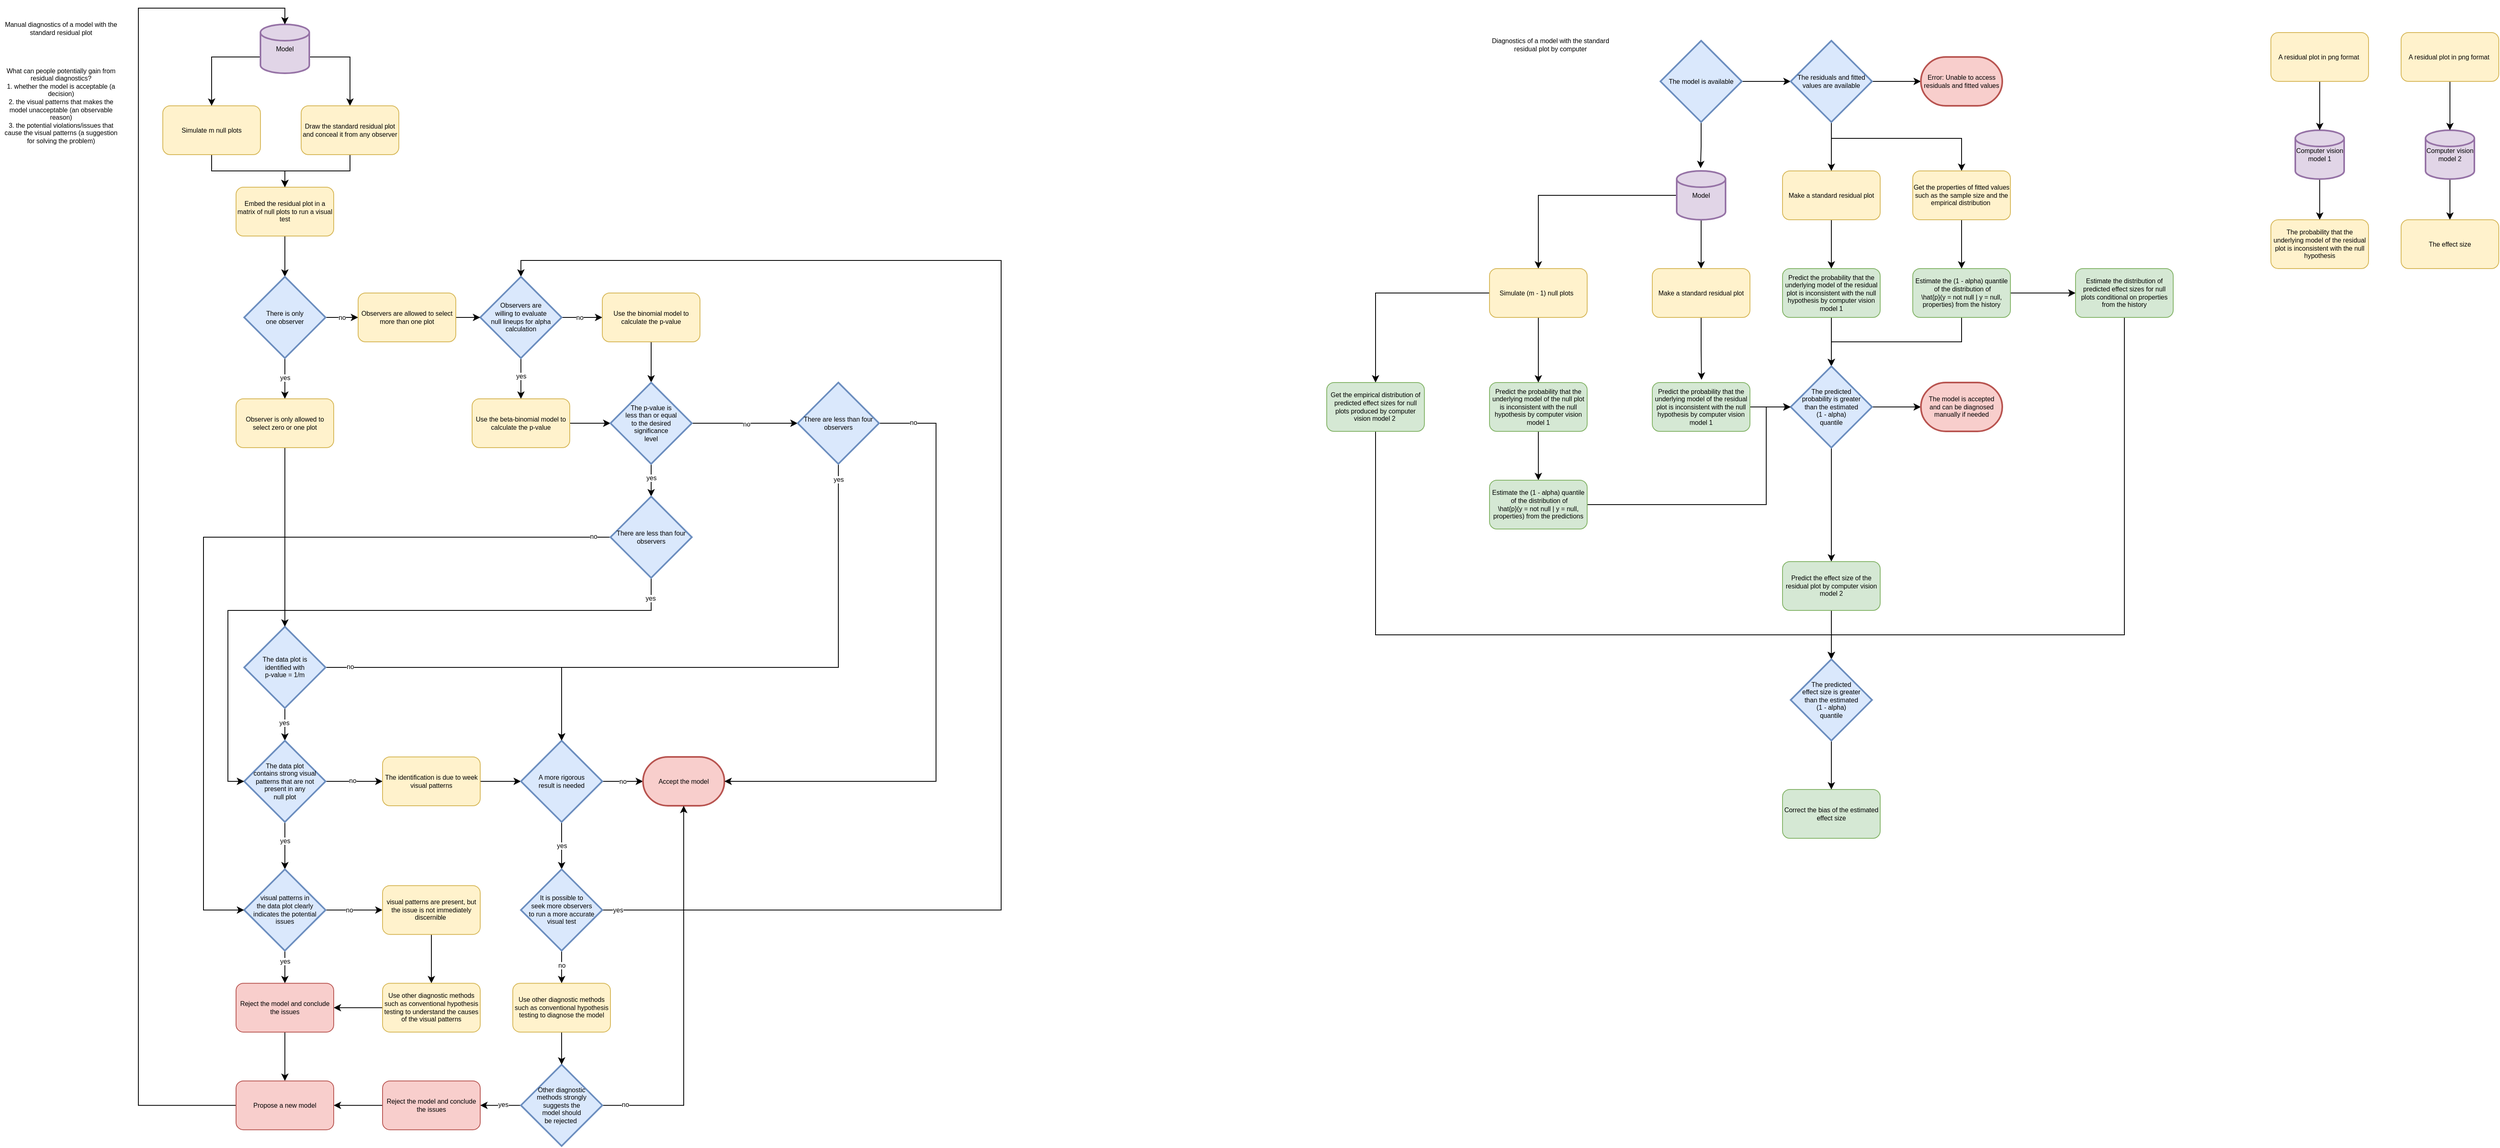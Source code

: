 <mxfile version="14.6.13" type="device"><diagram id="f1j0NjU9_1Xgz3LNYTUh" name="Page-1"><mxGraphModel dx="989" dy="688" grid="1" gridSize="10" guides="1" tooltips="1" connect="1" arrows="1" fold="1" page="1" pageScale="1" pageWidth="827" pageHeight="1169" math="0" shadow="0"><root><mxCell id="0"/><mxCell id="1" parent="0"/><mxCell id="gLdcLmc4GTWGYODIhUtG-17" style="edgeStyle=orthogonalEdgeStyle;rounded=0;orthogonalLoop=1;jettySize=auto;html=1;entryX=0.5;entryY=0;entryDx=0;entryDy=0;entryPerimeter=0;fontSize=8;" edge="1" parent="1" source="gLdcLmc4GTWGYODIhUtG-2" target="gLdcLmc4GTWGYODIhUtG-11"><mxGeometry relative="1" as="geometry"/></mxCell><mxCell id="gLdcLmc4GTWGYODIhUtG-2" value="Embed the residual plot in a matrix of null plots to run a visual test" style="rounded=1;whiteSpace=wrap;html=1;fontSize=8;fillColor=#fff2cc;strokeColor=#d6b656;" vertex="1" parent="1"><mxGeometry x="340" y="260" width="120" height="60" as="geometry"/></mxCell><mxCell id="gLdcLmc4GTWGYODIhUtG-3" value="Manual diagnostics of a model with the standard residual plot" style="text;html=1;strokeColor=none;fillColor=none;align=center;verticalAlign=middle;whiteSpace=wrap;rounded=0;fontSize=8;" vertex="1" parent="1"><mxGeometry x="50" y="30" width="150" height="70" as="geometry"/></mxCell><mxCell id="gLdcLmc4GTWGYODIhUtG-10" style="edgeStyle=orthogonalEdgeStyle;rounded=0;orthogonalLoop=1;jettySize=auto;html=1;fontSize=8;" edge="1" parent="1" source="gLdcLmc4GTWGYODIhUtG-4"><mxGeometry relative="1" as="geometry"><mxPoint x="400" y="260" as="targetPoint"/><Array as="points"><mxPoint x="310" y="240"/><mxPoint x="400" y="240"/></Array></mxGeometry></mxCell><mxCell id="gLdcLmc4GTWGYODIhUtG-4" value="Simulate m null plots" style="rounded=1;whiteSpace=wrap;html=1;fontSize=8;fillColor=#fff2cc;strokeColor=#d6b656;" vertex="1" parent="1"><mxGeometry x="250" y="160" width="120" height="60" as="geometry"/></mxCell><mxCell id="gLdcLmc4GTWGYODIhUtG-7" style="edgeStyle=orthogonalEdgeStyle;rounded=0;orthogonalLoop=1;jettySize=auto;html=1;entryX=0.5;entryY=0;entryDx=0;entryDy=0;fontSize=8;" edge="1" parent="1" source="gLdcLmc4GTWGYODIhUtG-5" target="gLdcLmc4GTWGYODIhUtG-6"><mxGeometry relative="1" as="geometry"><Array as="points"><mxPoint x="480" y="100"/></Array></mxGeometry></mxCell><mxCell id="gLdcLmc4GTWGYODIhUtG-8" style="edgeStyle=orthogonalEdgeStyle;rounded=0;orthogonalLoop=1;jettySize=auto;html=1;entryX=0.5;entryY=0;entryDx=0;entryDy=0;fontSize=8;" edge="1" parent="1" source="gLdcLmc4GTWGYODIhUtG-5" target="gLdcLmc4GTWGYODIhUtG-4"><mxGeometry relative="1" as="geometry"><Array as="points"><mxPoint x="310" y="100"/></Array></mxGeometry></mxCell><mxCell id="gLdcLmc4GTWGYODIhUtG-5" value="Model" style="strokeWidth=2;html=1;shape=mxgraph.flowchart.database;whiteSpace=wrap;fontSize=8;fillColor=#e1d5e7;strokeColor=#9673a6;" vertex="1" parent="1"><mxGeometry x="370" y="60" width="60" height="60" as="geometry"/></mxCell><mxCell id="gLdcLmc4GTWGYODIhUtG-9" style="edgeStyle=orthogonalEdgeStyle;rounded=0;orthogonalLoop=1;jettySize=auto;html=1;entryX=0.5;entryY=0;entryDx=0;entryDy=0;fontSize=8;" edge="1" parent="1" source="gLdcLmc4GTWGYODIhUtG-6" target="gLdcLmc4GTWGYODIhUtG-2"><mxGeometry relative="1" as="geometry"/></mxCell><mxCell id="gLdcLmc4GTWGYODIhUtG-6" value="Draw the standard residual plot and conceal it from any observer" style="rounded=1;whiteSpace=wrap;html=1;fontSize=8;fillColor=#fff2cc;strokeColor=#d6b656;" vertex="1" parent="1"><mxGeometry x="420" y="160" width="120" height="60" as="geometry"/></mxCell><mxCell id="gLdcLmc4GTWGYODIhUtG-16" style="edgeStyle=orthogonalEdgeStyle;rounded=0;orthogonalLoop=1;jettySize=auto;html=1;entryX=0.5;entryY=0;entryDx=0;entryDy=0;fontSize=8;" edge="1" parent="1" source="gLdcLmc4GTWGYODIhUtG-11" target="gLdcLmc4GTWGYODIhUtG-104"><mxGeometry relative="1" as="geometry"/></mxCell><mxCell id="gLdcLmc4GTWGYODIhUtG-30" value="yes" style="edgeLabel;html=1;align=center;verticalAlign=middle;resizable=0;points=[];fontSize=8;" vertex="1" connectable="0" parent="gLdcLmc4GTWGYODIhUtG-16"><mxGeometry x="-0.065" relative="1" as="geometry"><mxPoint as="offset"/></mxGeometry></mxCell><mxCell id="gLdcLmc4GTWGYODIhUtG-70" value="no" style="edgeStyle=orthogonalEdgeStyle;rounded=0;orthogonalLoop=1;jettySize=auto;html=1;entryX=0;entryY=0.5;entryDx=0;entryDy=0;fontSize=8;" edge="1" parent="1" source="gLdcLmc4GTWGYODIhUtG-11" target="gLdcLmc4GTWGYODIhUtG-106"><mxGeometry relative="1" as="geometry"><mxPoint x="520.0" y="420" as="targetPoint"/></mxGeometry></mxCell><mxCell id="gLdcLmc4GTWGYODIhUtG-11" value="There is only &lt;br&gt;one observer" style="strokeWidth=2;html=1;shape=mxgraph.flowchart.decision;whiteSpace=wrap;fontSize=8;fillColor=#dae8fc;strokeColor=#6c8ebf;" vertex="1" parent="1"><mxGeometry x="350" y="370" width="100" height="100" as="geometry"/></mxCell><mxCell id="gLdcLmc4GTWGYODIhUtG-19" style="edgeStyle=orthogonalEdgeStyle;rounded=0;orthogonalLoop=1;jettySize=auto;html=1;entryX=0.5;entryY=0;entryDx=0;entryDy=0;entryPerimeter=0;fontSize=8;" edge="1" parent="1" source="gLdcLmc4GTWGYODIhUtG-15" target="gLdcLmc4GTWGYODIhUtG-18"><mxGeometry relative="1" as="geometry"/></mxCell><mxCell id="gLdcLmc4GTWGYODIhUtG-29" value="yes" style="edgeLabel;html=1;align=center;verticalAlign=middle;resizable=0;points=[];fontSize=8;" vertex="1" connectable="0" parent="gLdcLmc4GTWGYODIhUtG-19"><mxGeometry x="-0.124" y="-1" relative="1" as="geometry"><mxPoint as="offset"/></mxGeometry></mxCell><mxCell id="gLdcLmc4GTWGYODIhUtG-66" style="edgeStyle=orthogonalEdgeStyle;rounded=0;orthogonalLoop=1;jettySize=auto;html=1;entryX=0.5;entryY=0;entryDx=0;entryDy=0;entryPerimeter=0;fontSize=8;" edge="1" parent="1" source="gLdcLmc4GTWGYODIhUtG-15" target="gLdcLmc4GTWGYODIhUtG-59"><mxGeometry relative="1" as="geometry"/></mxCell><mxCell id="gLdcLmc4GTWGYODIhUtG-67" value="no" style="edgeLabel;html=1;align=center;verticalAlign=middle;resizable=0;points=[];fontSize=8;" vertex="1" connectable="0" parent="gLdcLmc4GTWGYODIhUtG-66"><mxGeometry x="-0.842" y="1" relative="1" as="geometry"><mxPoint as="offset"/></mxGeometry></mxCell><mxCell id="gLdcLmc4GTWGYODIhUtG-15" value="The data plot is &lt;br&gt;identified with &lt;br&gt;p-value = 1/m" style="strokeWidth=2;html=1;shape=mxgraph.flowchart.decision;whiteSpace=wrap;fontSize=8;fillColor=#dae8fc;strokeColor=#6c8ebf;" vertex="1" parent="1"><mxGeometry x="350" y="800.0" width="100" height="100" as="geometry"/></mxCell><mxCell id="gLdcLmc4GTWGYODIhUtG-21" style="edgeStyle=orthogonalEdgeStyle;rounded=0;orthogonalLoop=1;jettySize=auto;html=1;entryX=0.5;entryY=0;entryDx=0;entryDy=0;entryPerimeter=0;fontSize=8;" edge="1" parent="1" source="gLdcLmc4GTWGYODIhUtG-18" target="gLdcLmc4GTWGYODIhUtG-20"><mxGeometry relative="1" as="geometry"/></mxCell><mxCell id="gLdcLmc4GTWGYODIhUtG-28" value="yes" style="edgeLabel;html=1;align=center;verticalAlign=middle;resizable=0;points=[];fontSize=8;" vertex="1" connectable="0" parent="gLdcLmc4GTWGYODIhUtG-21"><mxGeometry x="-0.228" relative="1" as="geometry"><mxPoint as="offset"/></mxGeometry></mxCell><mxCell id="gLdcLmc4GTWGYODIhUtG-53" style="edgeStyle=orthogonalEdgeStyle;rounded=0;orthogonalLoop=1;jettySize=auto;html=1;entryX=0;entryY=0.5;entryDx=0;entryDy=0;fontSize=8;" edge="1" parent="1" source="gLdcLmc4GTWGYODIhUtG-18" target="gLdcLmc4GTWGYODIhUtG-52"><mxGeometry relative="1" as="geometry"/></mxCell><mxCell id="gLdcLmc4GTWGYODIhUtG-54" value="no" style="edgeLabel;html=1;align=center;verticalAlign=middle;resizable=0;points=[];fontSize=8;" vertex="1" connectable="0" parent="gLdcLmc4GTWGYODIhUtG-53"><mxGeometry x="-0.077" y="1" relative="1" as="geometry"><mxPoint as="offset"/></mxGeometry></mxCell><mxCell id="gLdcLmc4GTWGYODIhUtG-18" value="The data plot &lt;br&gt;contains strong visual patterns that are not present in any &lt;br&gt;null plot" style="strokeWidth=2;html=1;shape=mxgraph.flowchart.decision;whiteSpace=wrap;fontSize=8;fillColor=#dae8fc;strokeColor=#6c8ebf;" vertex="1" parent="1"><mxGeometry x="350" y="940.0" width="100" height="100" as="geometry"/></mxCell><mxCell id="gLdcLmc4GTWGYODIhUtG-33" style="edgeStyle=orthogonalEdgeStyle;rounded=0;orthogonalLoop=1;jettySize=auto;html=1;fontSize=8;" edge="1" parent="1" source="gLdcLmc4GTWGYODIhUtG-20" target="gLdcLmc4GTWGYODIhUtG-32"><mxGeometry relative="1" as="geometry"/></mxCell><mxCell id="gLdcLmc4GTWGYODIhUtG-38" value="yes" style="edgeLabel;html=1;align=center;verticalAlign=middle;resizable=0;points=[];fontSize=8;" vertex="1" connectable="0" parent="gLdcLmc4GTWGYODIhUtG-33"><mxGeometry x="-0.365" relative="1" as="geometry"><mxPoint as="offset"/></mxGeometry></mxCell><mxCell id="gLdcLmc4GTWGYODIhUtG-43" style="edgeStyle=orthogonalEdgeStyle;rounded=0;orthogonalLoop=1;jettySize=auto;html=1;fontSize=8;" edge="1" parent="1" source="gLdcLmc4GTWGYODIhUtG-20" target="gLdcLmc4GTWGYODIhUtG-40"><mxGeometry relative="1" as="geometry"/></mxCell><mxCell id="gLdcLmc4GTWGYODIhUtG-44" value="no" style="edgeLabel;html=1;align=center;verticalAlign=middle;resizable=0;points=[];fontSize=8;" vertex="1" connectable="0" parent="gLdcLmc4GTWGYODIhUtG-43"><mxGeometry x="-0.169" relative="1" as="geometry"><mxPoint as="offset"/></mxGeometry></mxCell><mxCell id="gLdcLmc4GTWGYODIhUtG-20" value="visual patterns in&lt;br&gt;the data plot clearly indicates the potential issues" style="strokeWidth=2;html=1;shape=mxgraph.flowchart.decision;whiteSpace=wrap;fontSize=8;fillColor=#dae8fc;strokeColor=#6c8ebf;" vertex="1" parent="1"><mxGeometry x="350" y="1098.07" width="100" height="100" as="geometry"/></mxCell><mxCell id="gLdcLmc4GTWGYODIhUtG-23" value="Diagnostics of a model with the standard residual plot by computer" style="text;html=1;strokeColor=none;fillColor=none;align=center;verticalAlign=middle;whiteSpace=wrap;rounded=0;fontSize=8;" vertex="1" parent="1"><mxGeometry x="1880" y="50" width="150" height="70" as="geometry"/></mxCell><mxCell id="gLdcLmc4GTWGYODIhUtG-25" value="What can people potentially gain from residual diagnostics?&lt;br&gt;1. whether the model is acceptable (a decision)&lt;br&gt;2. the visual patterns that makes the model unacceptable (an observable reason)&lt;br&gt;3. the potential violations/issues that cause the visual patterns (a suggestion for solving the problem)" style="text;html=1;strokeColor=none;fillColor=none;align=center;verticalAlign=middle;whiteSpace=wrap;rounded=0;fontSize=8;" vertex="1" parent="1"><mxGeometry x="50" y="110" width="150" height="100" as="geometry"/></mxCell><mxCell id="gLdcLmc4GTWGYODIhUtG-35" style="edgeStyle=orthogonalEdgeStyle;rounded=0;orthogonalLoop=1;jettySize=auto;html=1;entryX=0.5;entryY=0;entryDx=0;entryDy=0;fontSize=8;" edge="1" parent="1" source="gLdcLmc4GTWGYODIhUtG-32" target="gLdcLmc4GTWGYODIhUtG-34"><mxGeometry relative="1" as="geometry"/></mxCell><mxCell id="gLdcLmc4GTWGYODIhUtG-32" value="Reject the model and conclude the issues" style="rounded=1;whiteSpace=wrap;html=1;fontSize=8;fillColor=#f8cecc;strokeColor=#b85450;" vertex="1" parent="1"><mxGeometry x="340" y="1238.07" width="120" height="60" as="geometry"/></mxCell><mxCell id="gLdcLmc4GTWGYODIhUtG-36" style="edgeStyle=orthogonalEdgeStyle;rounded=0;orthogonalLoop=1;jettySize=auto;html=1;entryX=0.5;entryY=0;entryDx=0;entryDy=0;entryPerimeter=0;fontSize=8;exitX=0;exitY=0.5;exitDx=0;exitDy=0;" edge="1" parent="1" source="gLdcLmc4GTWGYODIhUtG-34" target="gLdcLmc4GTWGYODIhUtG-5"><mxGeometry relative="1" as="geometry"><Array as="points"><mxPoint x="220" y="1388"/><mxPoint x="220" y="40"/><mxPoint x="400" y="40"/></Array></mxGeometry></mxCell><mxCell id="gLdcLmc4GTWGYODIhUtG-34" value="Propose a new model" style="rounded=1;whiteSpace=wrap;html=1;fontSize=8;fillColor=#f8cecc;strokeColor=#b85450;" vertex="1" parent="1"><mxGeometry x="340" y="1358.07" width="120" height="60" as="geometry"/></mxCell><mxCell id="gLdcLmc4GTWGYODIhUtG-46" style="edgeStyle=orthogonalEdgeStyle;rounded=0;orthogonalLoop=1;jettySize=auto;html=1;fontSize=8;" edge="1" parent="1" source="gLdcLmc4GTWGYODIhUtG-40" target="gLdcLmc4GTWGYODIhUtG-45"><mxGeometry relative="1" as="geometry"/></mxCell><mxCell id="gLdcLmc4GTWGYODIhUtG-40" value="visual patterns are present, but the issue is not immediately discernible&amp;nbsp;" style="rounded=1;whiteSpace=wrap;html=1;fontSize=8;fillColor=#fff2cc;strokeColor=#d6b656;" vertex="1" parent="1"><mxGeometry x="520" y="1118.07" width="120" height="60" as="geometry"/></mxCell><mxCell id="gLdcLmc4GTWGYODIhUtG-111" style="edgeStyle=orthogonalEdgeStyle;rounded=0;orthogonalLoop=1;jettySize=auto;html=1;entryX=1;entryY=0.5;entryDx=0;entryDy=0;fontSize=8;" edge="1" parent="1" source="gLdcLmc4GTWGYODIhUtG-45" target="gLdcLmc4GTWGYODIhUtG-32"><mxGeometry relative="1" as="geometry"/></mxCell><mxCell id="gLdcLmc4GTWGYODIhUtG-45" value="Use other diagnostic methods such as conventional hypothesis testing to understand the causes of the visual patterns" style="rounded=1;whiteSpace=wrap;html=1;fontSize=8;fillColor=#fff2cc;strokeColor=#d6b656;" vertex="1" parent="1"><mxGeometry x="520" y="1238.07" width="120" height="60" as="geometry"/></mxCell><mxCell id="gLdcLmc4GTWGYODIhUtG-56" style="edgeStyle=orthogonalEdgeStyle;rounded=0;orthogonalLoop=1;jettySize=auto;html=1;entryX=0;entryY=0.5;entryDx=0;entryDy=0;entryPerimeter=0;fontSize=8;" edge="1" parent="1" source="gLdcLmc4GTWGYODIhUtG-52"><mxGeometry relative="1" as="geometry"><mxPoint x="690.0" y="990.0" as="targetPoint"/></mxGeometry></mxCell><mxCell id="gLdcLmc4GTWGYODIhUtG-52" value="The identification is due to week visual patterns" style="rounded=1;whiteSpace=wrap;html=1;fontSize=8;fillColor=#fff2cc;strokeColor=#d6b656;" vertex="1" parent="1"><mxGeometry x="520" y="960.0" width="120" height="60" as="geometry"/></mxCell><mxCell id="gLdcLmc4GTWGYODIhUtG-61" value="yes" style="edgeStyle=orthogonalEdgeStyle;rounded=0;orthogonalLoop=1;jettySize=auto;html=1;entryX=0.5;entryY=0;entryDx=0;entryDy=0;fontSize=8;entryPerimeter=0;" edge="1" parent="1" source="gLdcLmc4GTWGYODIhUtG-59" target="gLdcLmc4GTWGYODIhUtG-99"><mxGeometry relative="1" as="geometry"><mxPoint x="740.0" y="1118.07" as="targetPoint"/></mxGeometry></mxCell><mxCell id="gLdcLmc4GTWGYODIhUtG-63" value="no" style="edgeStyle=orthogonalEdgeStyle;rounded=0;orthogonalLoop=1;jettySize=auto;html=1;fontSize=8;" edge="1" parent="1" source="gLdcLmc4GTWGYODIhUtG-59" target="gLdcLmc4GTWGYODIhUtG-62"><mxGeometry relative="1" as="geometry"/></mxCell><mxCell id="gLdcLmc4GTWGYODIhUtG-59" value="A more rigorous&lt;br&gt;result is needed" style="strokeWidth=2;html=1;shape=mxgraph.flowchart.decision;whiteSpace=wrap;fontSize=8;fillColor=#dae8fc;strokeColor=#6c8ebf;" vertex="1" parent="1"><mxGeometry x="690" y="940.0" width="100" height="100" as="geometry"/></mxCell><mxCell id="gLdcLmc4GTWGYODIhUtG-97" style="edgeStyle=orthogonalEdgeStyle;rounded=0;orthogonalLoop=1;jettySize=auto;html=1;entryX=0.5;entryY=0;entryDx=0;entryDy=0;entryPerimeter=0;fontSize=8;exitX=1;exitY=0.5;exitDx=0;exitDy=0;exitPerimeter=0;" edge="1" parent="1" source="gLdcLmc4GTWGYODIhUtG-99" target="gLdcLmc4GTWGYODIhUtG-71"><mxGeometry relative="1" as="geometry"><mxPoint x="740" y="1200" as="sourcePoint"/><Array as="points"><mxPoint x="1280" y="1148"/><mxPoint x="1280" y="350"/><mxPoint x="690" y="350"/></Array></mxGeometry></mxCell><mxCell id="gLdcLmc4GTWGYODIhUtG-100" value="yes" style="edgeLabel;html=1;align=center;verticalAlign=middle;resizable=0;points=[];fontSize=8;" vertex="1" connectable="0" parent="gLdcLmc4GTWGYODIhUtG-97"><mxGeometry x="-0.98" relative="1" as="geometry"><mxPoint as="offset"/></mxGeometry></mxCell><mxCell id="gLdcLmc4GTWGYODIhUtG-62" value="Accept the model" style="strokeWidth=2;html=1;shape=mxgraph.flowchart.terminator;whiteSpace=wrap;fontSize=8;fillColor=#f8cecc;strokeColor=#b85450;" vertex="1" parent="1"><mxGeometry x="840" y="960.0" width="100" height="60" as="geometry"/></mxCell><mxCell id="gLdcLmc4GTWGYODIhUtG-74" style="edgeStyle=orthogonalEdgeStyle;rounded=0;orthogonalLoop=1;jettySize=auto;html=1;entryX=0;entryY=0.5;entryDx=0;entryDy=0;fontSize=8;" edge="1" parent="1" source="gLdcLmc4GTWGYODIhUtG-71" target="gLdcLmc4GTWGYODIhUtG-73"><mxGeometry relative="1" as="geometry"/></mxCell><mxCell id="gLdcLmc4GTWGYODIhUtG-77" value="no" style="edgeLabel;html=1;align=center;verticalAlign=middle;resizable=0;points=[];fontSize=8;" vertex="1" connectable="0" parent="gLdcLmc4GTWGYODIhUtG-74"><mxGeometry x="-0.132" relative="1" as="geometry"><mxPoint as="offset"/></mxGeometry></mxCell><mxCell id="gLdcLmc4GTWGYODIhUtG-75" style="edgeStyle=orthogonalEdgeStyle;rounded=0;orthogonalLoop=1;jettySize=auto;html=1;entryX=0.5;entryY=0;entryDx=0;entryDy=0;fontSize=8;" edge="1" parent="1" source="gLdcLmc4GTWGYODIhUtG-71" target="gLdcLmc4GTWGYODIhUtG-72"><mxGeometry relative="1" as="geometry"/></mxCell><mxCell id="gLdcLmc4GTWGYODIhUtG-76" value="yes" style="edgeLabel;html=1;align=center;verticalAlign=middle;resizable=0;points=[];fontSize=8;" vertex="1" connectable="0" parent="gLdcLmc4GTWGYODIhUtG-75"><mxGeometry x="-0.148" relative="1" as="geometry"><mxPoint as="offset"/></mxGeometry></mxCell><mxCell id="gLdcLmc4GTWGYODIhUtG-71" value="Observers are &lt;br&gt;willing to evaluate &lt;br&gt;null lineups for alpha calculation" style="strokeWidth=2;html=1;shape=mxgraph.flowchart.decision;whiteSpace=wrap;fontSize=8;fillColor=#dae8fc;strokeColor=#6c8ebf;" vertex="1" parent="1"><mxGeometry x="640" y="370" width="100" height="100" as="geometry"/></mxCell><mxCell id="gLdcLmc4GTWGYODIhUtG-80" style="edgeStyle=orthogonalEdgeStyle;rounded=0;orthogonalLoop=1;jettySize=auto;html=1;entryX=0;entryY=0.5;entryDx=0;entryDy=0;entryPerimeter=0;fontSize=8;" edge="1" parent="1" source="gLdcLmc4GTWGYODIhUtG-72" target="gLdcLmc4GTWGYODIhUtG-78"><mxGeometry relative="1" as="geometry"/></mxCell><mxCell id="gLdcLmc4GTWGYODIhUtG-72" value="Use the beta-binomial model to calculate the p-value" style="rounded=1;whiteSpace=wrap;html=1;fontSize=8;fillColor=#fff2cc;strokeColor=#d6b656;" vertex="1" parent="1"><mxGeometry x="630" y="520" width="120" height="60" as="geometry"/></mxCell><mxCell id="gLdcLmc4GTWGYODIhUtG-79" style="edgeStyle=orthogonalEdgeStyle;rounded=0;orthogonalLoop=1;jettySize=auto;html=1;entryX=0.5;entryY=0;entryDx=0;entryDy=0;entryPerimeter=0;fontSize=8;" edge="1" parent="1" source="gLdcLmc4GTWGYODIhUtG-73" target="gLdcLmc4GTWGYODIhUtG-78"><mxGeometry relative="1" as="geometry"/></mxCell><mxCell id="gLdcLmc4GTWGYODIhUtG-73" value="Use the binomial model to calculate the p-value" style="rounded=1;whiteSpace=wrap;html=1;fontSize=8;fillColor=#fff2cc;strokeColor=#d6b656;" vertex="1" parent="1"><mxGeometry x="790" y="390" width="120" height="60" as="geometry"/></mxCell><mxCell id="gLdcLmc4GTWGYODIhUtG-83" value="" style="edgeStyle=orthogonalEdgeStyle;rounded=0;orthogonalLoop=1;jettySize=auto;html=1;fontSize=8;" edge="1" parent="1" source="gLdcLmc4GTWGYODIhUtG-78" target="gLdcLmc4GTWGYODIhUtG-82"><mxGeometry relative="1" as="geometry"><Array as="points"><mxPoint x="850" y="630"/><mxPoint x="850" y="630"/></Array></mxGeometry></mxCell><mxCell id="gLdcLmc4GTWGYODIhUtG-84" value="yes" style="edgeLabel;html=1;align=center;verticalAlign=middle;resizable=0;points=[];fontSize=8;" vertex="1" connectable="0" parent="gLdcLmc4GTWGYODIhUtG-83"><mxGeometry x="-0.159" relative="1" as="geometry"><mxPoint as="offset"/></mxGeometry></mxCell><mxCell id="gLdcLmc4GTWGYODIhUtG-90" style="edgeStyle=orthogonalEdgeStyle;rounded=0;orthogonalLoop=1;jettySize=auto;html=1;entryX=0;entryY=0.5;entryDx=0;entryDy=0;entryPerimeter=0;fontSize=8;" edge="1" parent="1" source="gLdcLmc4GTWGYODIhUtG-78" target="gLdcLmc4GTWGYODIhUtG-89"><mxGeometry relative="1" as="geometry"/></mxCell><mxCell id="gLdcLmc4GTWGYODIhUtG-91" value="no" style="edgeLabel;html=1;align=center;verticalAlign=middle;resizable=0;points=[];fontSize=8;" vertex="1" connectable="0" parent="gLdcLmc4GTWGYODIhUtG-90"><mxGeometry x="0.033" y="-1" relative="1" as="geometry"><mxPoint as="offset"/></mxGeometry></mxCell><mxCell id="gLdcLmc4GTWGYODIhUtG-78" value="The p-value is &lt;br&gt;less than or equal &lt;br&gt;to the desired &lt;br&gt;significance &lt;br&gt;level" style="strokeWidth=2;html=1;shape=mxgraph.flowchart.decision;whiteSpace=wrap;fontSize=8;fillColor=#dae8fc;strokeColor=#6c8ebf;" vertex="1" parent="1"><mxGeometry x="800" y="500" width="100" height="100" as="geometry"/></mxCell><mxCell id="gLdcLmc4GTWGYODIhUtG-86" style="edgeStyle=orthogonalEdgeStyle;rounded=0;orthogonalLoop=1;jettySize=auto;html=1;entryX=0;entryY=0.5;entryDx=0;entryDy=0;entryPerimeter=0;fontSize=8;exitX=0.5;exitY=1;exitDx=0;exitDy=0;exitPerimeter=0;" edge="1" parent="1" source="gLdcLmc4GTWGYODIhUtG-82" target="gLdcLmc4GTWGYODIhUtG-18"><mxGeometry relative="1" as="geometry"><Array as="points"><mxPoint x="850" y="780"/><mxPoint x="330" y="780"/><mxPoint x="330" y="990"/></Array></mxGeometry></mxCell><mxCell id="gLdcLmc4GTWGYODIhUtG-87" value="yes" style="edgeLabel;html=1;align=center;verticalAlign=middle;resizable=0;points=[];fontSize=8;" vertex="1" connectable="0" parent="gLdcLmc4GTWGYODIhUtG-86"><mxGeometry x="-0.938" y="-1" relative="1" as="geometry"><mxPoint as="offset"/></mxGeometry></mxCell><mxCell id="gLdcLmc4GTWGYODIhUtG-88" style="edgeStyle=orthogonalEdgeStyle;rounded=0;orthogonalLoop=1;jettySize=auto;html=1;entryX=0;entryY=0.5;entryDx=0;entryDy=0;entryPerimeter=0;fontSize=8;exitX=0;exitY=0.5;exitDx=0;exitDy=0;exitPerimeter=0;" edge="1" parent="1" source="gLdcLmc4GTWGYODIhUtG-82" target="gLdcLmc4GTWGYODIhUtG-20"><mxGeometry relative="1" as="geometry"><Array as="points"><mxPoint x="300" y="690"/><mxPoint x="300" y="1148"/></Array></mxGeometry></mxCell><mxCell id="gLdcLmc4GTWGYODIhUtG-94" value="no" style="edgeLabel;html=1;align=center;verticalAlign=middle;resizable=0;points=[];fontSize=8;" vertex="1" connectable="0" parent="gLdcLmc4GTWGYODIhUtG-88"><mxGeometry x="-0.958" y="-1" relative="1" as="geometry"><mxPoint as="offset"/></mxGeometry></mxCell><mxCell id="gLdcLmc4GTWGYODIhUtG-82" value="There are less than four observers" style="strokeWidth=2;html=1;shape=mxgraph.flowchart.decision;whiteSpace=wrap;fontSize=8;fillColor=#dae8fc;strokeColor=#6c8ebf;" vertex="1" parent="1"><mxGeometry x="800" y="640" width="100" height="100" as="geometry"/></mxCell><mxCell id="gLdcLmc4GTWGYODIhUtG-92" style="edgeStyle=orthogonalEdgeStyle;rounded=0;orthogonalLoop=1;jettySize=auto;html=1;entryX=0.5;entryY=0;entryDx=0;entryDy=0;entryPerimeter=0;fontSize=8;" edge="1" parent="1" source="gLdcLmc4GTWGYODIhUtG-89" target="gLdcLmc4GTWGYODIhUtG-59"><mxGeometry relative="1" as="geometry"><Array as="points"><mxPoint x="1080" y="850"/><mxPoint x="740" y="850"/></Array></mxGeometry></mxCell><mxCell id="gLdcLmc4GTWGYODIhUtG-93" value="yes" style="edgeLabel;html=1;align=center;verticalAlign=middle;resizable=0;points=[];fontSize=8;" vertex="1" connectable="0" parent="gLdcLmc4GTWGYODIhUtG-92"><mxGeometry x="-0.945" relative="1" as="geometry"><mxPoint as="offset"/></mxGeometry></mxCell><mxCell id="gLdcLmc4GTWGYODIhUtG-95" style="edgeStyle=orthogonalEdgeStyle;rounded=0;orthogonalLoop=1;jettySize=auto;html=1;entryX=1;entryY=0.5;entryDx=0;entryDy=0;entryPerimeter=0;fontSize=8;" edge="1" parent="1" source="gLdcLmc4GTWGYODIhUtG-89" target="gLdcLmc4GTWGYODIhUtG-62"><mxGeometry relative="1" as="geometry"><Array as="points"><mxPoint x="1200" y="550"/><mxPoint x="1200" y="990"/></Array></mxGeometry></mxCell><mxCell id="gLdcLmc4GTWGYODIhUtG-96" value="no" style="edgeLabel;html=1;align=center;verticalAlign=middle;resizable=0;points=[];fontSize=8;" vertex="1" connectable="0" parent="gLdcLmc4GTWGYODIhUtG-95"><mxGeometry x="-0.892" y="1" relative="1" as="geometry"><mxPoint as="offset"/></mxGeometry></mxCell><mxCell id="gLdcLmc4GTWGYODIhUtG-89" value="There are less than four observers" style="strokeWidth=2;html=1;shape=mxgraph.flowchart.decision;whiteSpace=wrap;fontSize=8;fillColor=#dae8fc;strokeColor=#6c8ebf;" vertex="1" parent="1"><mxGeometry x="1030" y="500" width="100" height="100" as="geometry"/></mxCell><mxCell id="gLdcLmc4GTWGYODIhUtG-114" style="edgeStyle=orthogonalEdgeStyle;rounded=0;orthogonalLoop=1;jettySize=auto;html=1;entryX=1;entryY=0.5;entryDx=0;entryDy=0;fontSize=8;" edge="1" parent="1" source="gLdcLmc4GTWGYODIhUtG-98" target="gLdcLmc4GTWGYODIhUtG-113"><mxGeometry relative="1" as="geometry"/></mxCell><mxCell id="gLdcLmc4GTWGYODIhUtG-117" value="yes" style="edgeLabel;html=1;align=center;verticalAlign=middle;resizable=0;points=[];fontSize=8;" vertex="1" connectable="0" parent="gLdcLmc4GTWGYODIhUtG-114"><mxGeometry x="-0.114" y="-1" relative="1" as="geometry"><mxPoint as="offset"/></mxGeometry></mxCell><mxCell id="gLdcLmc4GTWGYODIhUtG-118" style="edgeStyle=orthogonalEdgeStyle;rounded=0;orthogonalLoop=1;jettySize=auto;html=1;entryX=0.5;entryY=1;entryDx=0;entryDy=0;entryPerimeter=0;fontSize=8;" edge="1" parent="1" source="gLdcLmc4GTWGYODIhUtG-98" target="gLdcLmc4GTWGYODIhUtG-62"><mxGeometry relative="1" as="geometry"/></mxCell><mxCell id="gLdcLmc4GTWGYODIhUtG-119" value="no" style="edgeLabel;html=1;align=center;verticalAlign=middle;resizable=0;points=[];fontSize=8;" vertex="1" connectable="0" parent="gLdcLmc4GTWGYODIhUtG-118"><mxGeometry x="-0.882" y="1" relative="1" as="geometry"><mxPoint as="offset"/></mxGeometry></mxCell><mxCell id="gLdcLmc4GTWGYODIhUtG-98" value="Other diagnostic &lt;br&gt;methods strongly &lt;br&gt;suggests the &lt;br&gt;model should &lt;br&gt;be rejected&amp;nbsp;" style="strokeWidth=2;html=1;shape=mxgraph.flowchart.decision;whiteSpace=wrap;fontSize=8;fillColor=#dae8fc;strokeColor=#6c8ebf;" vertex="1" parent="1"><mxGeometry x="690" y="1338.07" width="100" height="100" as="geometry"/></mxCell><mxCell id="gLdcLmc4GTWGYODIhUtG-102" style="edgeStyle=orthogonalEdgeStyle;rounded=0;orthogonalLoop=1;jettySize=auto;html=1;entryX=0.5;entryY=0;entryDx=0;entryDy=0;fontSize=8;" edge="1" parent="1" source="gLdcLmc4GTWGYODIhUtG-99" target="gLdcLmc4GTWGYODIhUtG-101"><mxGeometry relative="1" as="geometry"/></mxCell><mxCell id="gLdcLmc4GTWGYODIhUtG-103" value="no" style="edgeLabel;html=1;align=center;verticalAlign=middle;resizable=0;points=[];fontSize=8;" vertex="1" connectable="0" parent="gLdcLmc4GTWGYODIhUtG-102"><mxGeometry x="-0.097" relative="1" as="geometry"><mxPoint as="offset"/></mxGeometry></mxCell><mxCell id="gLdcLmc4GTWGYODIhUtG-99" value="It is possible to &lt;br&gt;seek more observers &lt;br&gt;to run a more accurate &lt;br&gt;visual test" style="strokeWidth=2;html=1;shape=mxgraph.flowchart.decision;whiteSpace=wrap;fontSize=8;fillColor=#dae8fc;strokeColor=#6c8ebf;" vertex="1" parent="1"><mxGeometry x="690" y="1098.07" width="100" height="100" as="geometry"/></mxCell><mxCell id="gLdcLmc4GTWGYODIhUtG-108" style="edgeStyle=orthogonalEdgeStyle;rounded=0;orthogonalLoop=1;jettySize=auto;html=1;entryX=0.5;entryY=0;entryDx=0;entryDy=0;entryPerimeter=0;fontSize=8;" edge="1" parent="1" source="gLdcLmc4GTWGYODIhUtG-101" target="gLdcLmc4GTWGYODIhUtG-98"><mxGeometry relative="1" as="geometry"/></mxCell><mxCell id="gLdcLmc4GTWGYODIhUtG-101" value="Use other diagnostic methods such as conventional hypothesis testing to diagnose the model" style="rounded=1;whiteSpace=wrap;html=1;fontSize=8;fillColor=#fff2cc;strokeColor=#d6b656;" vertex="1" parent="1"><mxGeometry x="680" y="1238.07" width="120" height="60" as="geometry"/></mxCell><mxCell id="gLdcLmc4GTWGYODIhUtG-105" style="edgeStyle=orthogonalEdgeStyle;rounded=0;orthogonalLoop=1;jettySize=auto;html=1;entryX=0.5;entryY=0;entryDx=0;entryDy=0;entryPerimeter=0;fontSize=8;" edge="1" parent="1" source="gLdcLmc4GTWGYODIhUtG-104" target="gLdcLmc4GTWGYODIhUtG-15"><mxGeometry relative="1" as="geometry"/></mxCell><mxCell id="gLdcLmc4GTWGYODIhUtG-104" value="Observer is only allowed to select zero or one plot" style="rounded=1;whiteSpace=wrap;html=1;fontSize=8;fillColor=#fff2cc;strokeColor=#d6b656;" vertex="1" parent="1"><mxGeometry x="340" y="520" width="120" height="60" as="geometry"/></mxCell><mxCell id="gLdcLmc4GTWGYODIhUtG-107" style="edgeStyle=orthogonalEdgeStyle;rounded=0;orthogonalLoop=1;jettySize=auto;html=1;entryX=0;entryY=0.5;entryDx=0;entryDy=0;entryPerimeter=0;fontSize=8;" edge="1" parent="1" source="gLdcLmc4GTWGYODIhUtG-106" target="gLdcLmc4GTWGYODIhUtG-71"><mxGeometry relative="1" as="geometry"/></mxCell><mxCell id="gLdcLmc4GTWGYODIhUtG-106" value="Observers are allowed to select more than one plot" style="rounded=1;whiteSpace=wrap;html=1;fontSize=8;fillColor=#fff2cc;strokeColor=#d6b656;" vertex="1" parent="1"><mxGeometry x="490" y="390" width="120" height="60" as="geometry"/></mxCell><mxCell id="gLdcLmc4GTWGYODIhUtG-116" style="edgeStyle=orthogonalEdgeStyle;rounded=0;orthogonalLoop=1;jettySize=auto;html=1;entryX=1;entryY=0.5;entryDx=0;entryDy=0;fontSize=8;" edge="1" parent="1" source="gLdcLmc4GTWGYODIhUtG-113" target="gLdcLmc4GTWGYODIhUtG-34"><mxGeometry relative="1" as="geometry"/></mxCell><mxCell id="gLdcLmc4GTWGYODIhUtG-113" value="Reject the model and conclude the issues" style="rounded=1;whiteSpace=wrap;html=1;fontSize=8;fillColor=#f8cecc;strokeColor=#b85450;" vertex="1" parent="1"><mxGeometry x="520" y="1358.07" width="120" height="60" as="geometry"/></mxCell><mxCell id="gLdcLmc4GTWGYODIhUtG-133" style="edgeStyle=orthogonalEdgeStyle;rounded=0;orthogonalLoop=1;jettySize=auto;html=1;entryX=0.5;entryY=0;entryDx=0;entryDy=0;fontSize=8;" edge="1" parent="1" source="gLdcLmc4GTWGYODIhUtG-120" target="gLdcLmc4GTWGYODIhUtG-132"><mxGeometry relative="1" as="geometry"/></mxCell><mxCell id="gLdcLmc4GTWGYODIhUtG-146" style="edgeStyle=orthogonalEdgeStyle;rounded=0;orthogonalLoop=1;jettySize=auto;html=1;entryX=0.5;entryY=0;entryDx=0;entryDy=0;fontSize=8;" edge="1" parent="1" source="gLdcLmc4GTWGYODIhUtG-120" target="gLdcLmc4GTWGYODIhUtG-145"><mxGeometry relative="1" as="geometry"/></mxCell><mxCell id="gLdcLmc4GTWGYODIhUtG-120" value="Model" style="strokeWidth=2;html=1;shape=mxgraph.flowchart.database;whiteSpace=wrap;fontSize=8;fillColor=#e1d5e7;strokeColor=#9673a6;" vertex="1" parent="1"><mxGeometry x="2110" y="240" width="60" height="60" as="geometry"/></mxCell><mxCell id="gLdcLmc4GTWGYODIhUtG-124" style="edgeStyle=orthogonalEdgeStyle;rounded=0;orthogonalLoop=1;jettySize=auto;html=1;entryX=0.488;entryY=-0.057;entryDx=0;entryDy=0;entryPerimeter=0;fontSize=8;" edge="1" parent="1" source="gLdcLmc4GTWGYODIhUtG-121" target="gLdcLmc4GTWGYODIhUtG-120"><mxGeometry relative="1" as="geometry"/></mxCell><mxCell id="gLdcLmc4GTWGYODIhUtG-125" style="edgeStyle=orthogonalEdgeStyle;rounded=0;orthogonalLoop=1;jettySize=auto;html=1;entryX=0;entryY=0.5;entryDx=0;entryDy=0;entryPerimeter=0;fontSize=8;" edge="1" parent="1" source="gLdcLmc4GTWGYODIhUtG-121" target="gLdcLmc4GTWGYODIhUtG-123"><mxGeometry relative="1" as="geometry"/></mxCell><mxCell id="gLdcLmc4GTWGYODIhUtG-121" value="The model is available" style="strokeWidth=2;html=1;shape=mxgraph.flowchart.decision;whiteSpace=wrap;fontSize=8;fillColor=#dae8fc;strokeColor=#6c8ebf;" vertex="1" parent="1"><mxGeometry x="2090" y="80" width="100" height="100" as="geometry"/></mxCell><mxCell id="gLdcLmc4GTWGYODIhUtG-135" style="edgeStyle=orthogonalEdgeStyle;rounded=0;orthogonalLoop=1;jettySize=auto;html=1;entryX=0.5;entryY=0;entryDx=0;entryDy=0;fontSize=8;" edge="1" parent="1" source="gLdcLmc4GTWGYODIhUtG-122" target="gLdcLmc4GTWGYODIhUtG-134"><mxGeometry relative="1" as="geometry"/></mxCell><mxCell id="gLdcLmc4GTWGYODIhUtG-122" value="Make a standard residual plot" style="rounded=1;whiteSpace=wrap;html=1;fontSize=8;fillColor=#fff2cc;strokeColor=#d6b656;" vertex="1" parent="1"><mxGeometry x="2240" y="240" width="120" height="60" as="geometry"/></mxCell><mxCell id="gLdcLmc4GTWGYODIhUtG-127" style="edgeStyle=orthogonalEdgeStyle;rounded=0;orthogonalLoop=1;jettySize=auto;html=1;entryX=0.5;entryY=0;entryDx=0;entryDy=0;fontSize=8;" edge="1" parent="1" source="gLdcLmc4GTWGYODIhUtG-123" target="gLdcLmc4GTWGYODIhUtG-122"><mxGeometry relative="1" as="geometry"/></mxCell><mxCell id="gLdcLmc4GTWGYODIhUtG-129" style="edgeStyle=orthogonalEdgeStyle;rounded=0;orthogonalLoop=1;jettySize=auto;html=1;entryX=0;entryY=0.5;entryDx=0;entryDy=0;entryPerimeter=0;fontSize=8;" edge="1" parent="1" source="gLdcLmc4GTWGYODIhUtG-123"><mxGeometry relative="1" as="geometry"><mxPoint x="2410" y="130" as="targetPoint"/></mxGeometry></mxCell><mxCell id="gLdcLmc4GTWGYODIhUtG-137" style="edgeStyle=orthogonalEdgeStyle;rounded=0;orthogonalLoop=1;jettySize=auto;html=1;entryX=0.5;entryY=0;entryDx=0;entryDy=0;fontSize=8;exitX=0.5;exitY=1;exitDx=0;exitDy=0;exitPerimeter=0;" edge="1" parent="1" source="gLdcLmc4GTWGYODIhUtG-123" target="gLdcLmc4GTWGYODIhUtG-136"><mxGeometry relative="1" as="geometry"><Array as="points"><mxPoint x="2300" y="200"/><mxPoint x="2460" y="200"/></Array></mxGeometry></mxCell><mxCell id="gLdcLmc4GTWGYODIhUtG-123" value="The residuals and fitted values are available" style="strokeWidth=2;html=1;shape=mxgraph.flowchart.decision;whiteSpace=wrap;fontSize=8;fillColor=#dae8fc;strokeColor=#6c8ebf;" vertex="1" parent="1"><mxGeometry x="2250" y="80" width="100" height="100" as="geometry"/></mxCell><mxCell id="gLdcLmc4GTWGYODIhUtG-131" value="Error: Unable to access residuals and fitted values" style="strokeWidth=2;html=1;shape=mxgraph.flowchart.terminator;whiteSpace=wrap;fontSize=8;fillColor=#f8cecc;strokeColor=#b85450;" vertex="1" parent="1"><mxGeometry x="2410" y="100.0" width="100" height="60" as="geometry"/></mxCell><mxCell id="gLdcLmc4GTWGYODIhUtG-144" style="edgeStyle=orthogonalEdgeStyle;rounded=0;orthogonalLoop=1;jettySize=auto;html=1;entryX=0.504;entryY=-0.057;entryDx=0;entryDy=0;entryPerimeter=0;fontSize=8;" edge="1" parent="1" source="gLdcLmc4GTWGYODIhUtG-132" target="gLdcLmc4GTWGYODIhUtG-143"><mxGeometry relative="1" as="geometry"/></mxCell><mxCell id="gLdcLmc4GTWGYODIhUtG-132" value="Make a standard residual plot" style="rounded=1;whiteSpace=wrap;html=1;fontSize=8;fillColor=#fff2cc;strokeColor=#d6b656;" vertex="1" parent="1"><mxGeometry x="2080" y="360" width="120" height="60" as="geometry"/></mxCell><mxCell id="gLdcLmc4GTWGYODIhUtG-141" style="edgeStyle=orthogonalEdgeStyle;rounded=0;orthogonalLoop=1;jettySize=auto;html=1;entryX=0.5;entryY=0;entryDx=0;entryDy=0;entryPerimeter=0;fontSize=8;" edge="1" parent="1" source="gLdcLmc4GTWGYODIhUtG-134" target="gLdcLmc4GTWGYODIhUtG-140"><mxGeometry relative="1" as="geometry"/></mxCell><mxCell id="gLdcLmc4GTWGYODIhUtG-134" value="Predict the probability that the underlying model of the residual plot is inconsistent with the null hypothesis by computer vision model 1" style="rounded=1;whiteSpace=wrap;html=1;fontSize=8;fillColor=#d5e8d4;strokeColor=#82b366;" vertex="1" parent="1"><mxGeometry x="2240" y="360" width="120" height="60" as="geometry"/></mxCell><mxCell id="gLdcLmc4GTWGYODIhUtG-139" style="edgeStyle=orthogonalEdgeStyle;rounded=0;orthogonalLoop=1;jettySize=auto;html=1;entryX=0.5;entryY=0;entryDx=0;entryDy=0;fontSize=8;" edge="1" parent="1" source="gLdcLmc4GTWGYODIhUtG-136" target="gLdcLmc4GTWGYODIhUtG-138"><mxGeometry relative="1" as="geometry"/></mxCell><mxCell id="gLdcLmc4GTWGYODIhUtG-136" value="Get the properties of fitted values such as the sample size and the empirical distribution&amp;nbsp;" style="rounded=1;whiteSpace=wrap;html=1;fontSize=8;fillColor=#fff2cc;strokeColor=#d6b656;" vertex="1" parent="1"><mxGeometry x="2400" y="240" width="120" height="60" as="geometry"/></mxCell><mxCell id="gLdcLmc4GTWGYODIhUtG-142" style="edgeStyle=orthogonalEdgeStyle;rounded=0;orthogonalLoop=1;jettySize=auto;html=1;entryX=0.5;entryY=0;entryDx=0;entryDy=0;entryPerimeter=0;fontSize=8;exitX=0.5;exitY=1;exitDx=0;exitDy=0;" edge="1" parent="1" source="gLdcLmc4GTWGYODIhUtG-138" target="gLdcLmc4GTWGYODIhUtG-140"><mxGeometry relative="1" as="geometry"/></mxCell><mxCell id="gLdcLmc4GTWGYODIhUtG-174" style="edgeStyle=orthogonalEdgeStyle;rounded=0;orthogonalLoop=1;jettySize=auto;html=1;entryX=0;entryY=0.5;entryDx=0;entryDy=0;fontSize=8;" edge="1" parent="1" source="gLdcLmc4GTWGYODIhUtG-138" target="gLdcLmc4GTWGYODIhUtG-173"><mxGeometry relative="1" as="geometry"/></mxCell><mxCell id="gLdcLmc4GTWGYODIhUtG-138" value="Estimate the (1 - alpha) quantile&lt;br&gt;&amp;nbsp;of the distribution of &lt;br&gt;\hat{p}(y = not null | y = null, properties) from the history" style="rounded=1;whiteSpace=wrap;html=1;fontSize=8;fillColor=#d5e8d4;strokeColor=#82b366;" vertex="1" parent="1"><mxGeometry x="2400" y="360" width="120" height="60" as="geometry"/></mxCell><mxCell id="gLdcLmc4GTWGYODIhUtG-154" style="edgeStyle=orthogonalEdgeStyle;rounded=0;orthogonalLoop=1;jettySize=auto;html=1;entryX=0;entryY=0.5;entryDx=0;entryDy=0;entryPerimeter=0;fontSize=8;" edge="1" parent="1" source="gLdcLmc4GTWGYODIhUtG-140" target="gLdcLmc4GTWGYODIhUtG-153"><mxGeometry relative="1" as="geometry"/></mxCell><mxCell id="gLdcLmc4GTWGYODIhUtG-156" style="edgeStyle=orthogonalEdgeStyle;rounded=0;orthogonalLoop=1;jettySize=auto;html=1;entryX=0.5;entryY=0;entryDx=0;entryDy=0;fontSize=8;" edge="1" parent="1" source="gLdcLmc4GTWGYODIhUtG-140" target="gLdcLmc4GTWGYODIhUtG-155"><mxGeometry relative="1" as="geometry"/></mxCell><mxCell id="gLdcLmc4GTWGYODIhUtG-140" value="The predicted &lt;br&gt;probability is greater &lt;br&gt;than the estimated &lt;br&gt;(1 - alpha) &lt;br&gt;quantile" style="strokeWidth=2;html=1;shape=mxgraph.flowchart.decision;whiteSpace=wrap;fontSize=8;fillColor=#dae8fc;strokeColor=#6c8ebf;" vertex="1" parent="1"><mxGeometry x="2250" y="480" width="100" height="100" as="geometry"/></mxCell><mxCell id="gLdcLmc4GTWGYODIhUtG-151" style="edgeStyle=orthogonalEdgeStyle;rounded=0;orthogonalLoop=1;jettySize=auto;html=1;entryX=0;entryY=0.5;entryDx=0;entryDy=0;entryPerimeter=0;fontSize=8;" edge="1" parent="1" source="gLdcLmc4GTWGYODIhUtG-143" target="gLdcLmc4GTWGYODIhUtG-140"><mxGeometry relative="1" as="geometry"/></mxCell><mxCell id="gLdcLmc4GTWGYODIhUtG-143" value="Predict the probability that the underlying model of the residual plot is inconsistent with the null hypothesis by computer vision model 1" style="rounded=1;whiteSpace=wrap;html=1;fontSize=8;fillColor=#d5e8d4;strokeColor=#82b366;" vertex="1" parent="1"><mxGeometry x="2080" y="500" width="120" height="60" as="geometry"/></mxCell><mxCell id="gLdcLmc4GTWGYODIhUtG-148" style="edgeStyle=orthogonalEdgeStyle;rounded=0;orthogonalLoop=1;jettySize=auto;html=1;entryX=0.5;entryY=0;entryDx=0;entryDy=0;fontSize=8;" edge="1" parent="1" source="gLdcLmc4GTWGYODIhUtG-145" target="gLdcLmc4GTWGYODIhUtG-147"><mxGeometry relative="1" as="geometry"/></mxCell><mxCell id="gLdcLmc4GTWGYODIhUtG-158" style="edgeStyle=orthogonalEdgeStyle;rounded=0;orthogonalLoop=1;jettySize=auto;html=1;entryX=0.5;entryY=0;entryDx=0;entryDy=0;fontSize=8;" edge="1" parent="1" source="gLdcLmc4GTWGYODIhUtG-145" target="gLdcLmc4GTWGYODIhUtG-157"><mxGeometry relative="1" as="geometry"/></mxCell><mxCell id="gLdcLmc4GTWGYODIhUtG-145" value="Simulate (m - 1) null plots&amp;nbsp;&amp;nbsp;" style="rounded=1;whiteSpace=wrap;html=1;fontSize=8;fillColor=#fff2cc;strokeColor=#d6b656;" vertex="1" parent="1"><mxGeometry x="1880" y="360" width="120" height="60" as="geometry"/></mxCell><mxCell id="gLdcLmc4GTWGYODIhUtG-150" style="edgeStyle=orthogonalEdgeStyle;rounded=0;orthogonalLoop=1;jettySize=auto;html=1;entryX=0.5;entryY=0;entryDx=0;entryDy=0;fontSize=8;" edge="1" parent="1" source="gLdcLmc4GTWGYODIhUtG-147" target="gLdcLmc4GTWGYODIhUtG-149"><mxGeometry relative="1" as="geometry"/></mxCell><mxCell id="gLdcLmc4GTWGYODIhUtG-147" value="Predict the probability that the underlying model of the null plot is inconsistent with the null hypothesis by computer vision model 1" style="rounded=1;whiteSpace=wrap;html=1;fontSize=8;fillColor=#d5e8d4;strokeColor=#82b366;" vertex="1" parent="1"><mxGeometry x="1880" y="500" width="120" height="60" as="geometry"/></mxCell><mxCell id="gLdcLmc4GTWGYODIhUtG-152" style="edgeStyle=orthogonalEdgeStyle;rounded=0;orthogonalLoop=1;jettySize=auto;html=1;entryX=0;entryY=0.5;entryDx=0;entryDy=0;entryPerimeter=0;fontSize=8;" edge="1" parent="1" source="gLdcLmc4GTWGYODIhUtG-149" target="gLdcLmc4GTWGYODIhUtG-140"><mxGeometry relative="1" as="geometry"><Array as="points"><mxPoint x="2220" y="650"/><mxPoint x="2220" y="530"/></Array></mxGeometry></mxCell><mxCell id="gLdcLmc4GTWGYODIhUtG-149" value="Estimate the (1 - alpha) quantile&lt;br&gt;&amp;nbsp;of the distribution of&lt;br&gt;\hat{p}(y = not null | y = null, properties) from the predictions" style="rounded=1;whiteSpace=wrap;html=1;fontSize=8;fillColor=#d5e8d4;strokeColor=#82b366;" vertex="1" parent="1"><mxGeometry x="1880" y="620" width="120" height="60" as="geometry"/></mxCell><mxCell id="gLdcLmc4GTWGYODIhUtG-153" value="The model is accepted &lt;br&gt;and can be diagnosed manually if needed" style="strokeWidth=2;html=1;shape=mxgraph.flowchart.terminator;whiteSpace=wrap;fontSize=8;fillColor=#f8cecc;strokeColor=#b85450;" vertex="1" parent="1"><mxGeometry x="2410" y="500.0" width="100" height="60" as="geometry"/></mxCell><mxCell id="gLdcLmc4GTWGYODIhUtG-176" style="edgeStyle=orthogonalEdgeStyle;rounded=0;orthogonalLoop=1;jettySize=auto;html=1;entryX=0.5;entryY=0;entryDx=0;entryDy=0;entryPerimeter=0;fontSize=8;" edge="1" parent="1" source="gLdcLmc4GTWGYODIhUtG-155" target="gLdcLmc4GTWGYODIhUtG-175"><mxGeometry relative="1" as="geometry"/></mxCell><mxCell id="gLdcLmc4GTWGYODIhUtG-155" value="Predict the effect size of the residual plot by computer vision model 2" style="rounded=1;whiteSpace=wrap;html=1;fontSize=8;fillColor=#d5e8d4;strokeColor=#82b366;" vertex="1" parent="1"><mxGeometry x="2240" y="720" width="120" height="60" as="geometry"/></mxCell><mxCell id="gLdcLmc4GTWGYODIhUtG-178" style="edgeStyle=orthogonalEdgeStyle;rounded=0;orthogonalLoop=1;jettySize=auto;html=1;entryX=0.5;entryY=0;entryDx=0;entryDy=0;entryPerimeter=0;fontSize=8;exitX=0.5;exitY=1;exitDx=0;exitDy=0;" edge="1" parent="1" source="gLdcLmc4GTWGYODIhUtG-157" target="gLdcLmc4GTWGYODIhUtG-175"><mxGeometry relative="1" as="geometry"><Array as="points"><mxPoint x="1740" y="810"/><mxPoint x="2300" y="810"/></Array></mxGeometry></mxCell><mxCell id="gLdcLmc4GTWGYODIhUtG-157" value="Get the empirical distribution of predicted effect sizes for null plots produced by computer vision model 2&amp;nbsp;" style="rounded=1;whiteSpace=wrap;html=1;fontSize=8;fillColor=#d5e8d4;strokeColor=#82b366;" vertex="1" parent="1"><mxGeometry x="1680" y="500" width="120" height="60" as="geometry"/></mxCell><mxCell id="gLdcLmc4GTWGYODIhUtG-167" style="edgeStyle=orthogonalEdgeStyle;rounded=0;orthogonalLoop=1;jettySize=auto;html=1;entryX=0.5;entryY=0;entryDx=0;entryDy=0;fontSize=8;" edge="1" parent="1" source="gLdcLmc4GTWGYODIhUtG-161" target="gLdcLmc4GTWGYODIhUtG-166"><mxGeometry relative="1" as="geometry"/></mxCell><mxCell id="gLdcLmc4GTWGYODIhUtG-161" value="Computer vision model 1" style="strokeWidth=2;html=1;shape=mxgraph.flowchart.database;whiteSpace=wrap;fontSize=8;fillColor=#e1d5e7;strokeColor=#9673a6;" vertex="1" parent="1"><mxGeometry x="2870" y="190" width="60" height="60" as="geometry"/></mxCell><mxCell id="gLdcLmc4GTWGYODIhUtG-171" style="edgeStyle=orthogonalEdgeStyle;rounded=0;orthogonalLoop=1;jettySize=auto;html=1;entryX=0.5;entryY=0;entryDx=0;entryDy=0;fontSize=8;" edge="1" parent="1" source="gLdcLmc4GTWGYODIhUtG-162" target="gLdcLmc4GTWGYODIhUtG-170"><mxGeometry relative="1" as="geometry"/></mxCell><mxCell id="gLdcLmc4GTWGYODIhUtG-162" value="Computer vision model 2" style="strokeWidth=2;html=1;shape=mxgraph.flowchart.database;whiteSpace=wrap;fontSize=8;fillColor=#e1d5e7;strokeColor=#9673a6;" vertex="1" parent="1"><mxGeometry x="3030" y="190" width="60" height="60" as="geometry"/></mxCell><mxCell id="gLdcLmc4GTWGYODIhUtG-165" style="edgeStyle=orthogonalEdgeStyle;rounded=0;orthogonalLoop=1;jettySize=auto;html=1;entryX=0.5;entryY=0;entryDx=0;entryDy=0;entryPerimeter=0;fontSize=8;" edge="1" parent="1" source="gLdcLmc4GTWGYODIhUtG-164" target="gLdcLmc4GTWGYODIhUtG-161"><mxGeometry relative="1" as="geometry"/></mxCell><mxCell id="gLdcLmc4GTWGYODIhUtG-164" value="A residual plot in png format&amp;nbsp;" style="rounded=1;whiteSpace=wrap;html=1;fontSize=8;fillColor=#fff2cc;strokeColor=#d6b656;" vertex="1" parent="1"><mxGeometry x="2840" y="70" width="120" height="60" as="geometry"/></mxCell><mxCell id="gLdcLmc4GTWGYODIhUtG-166" value="The probability that the underlying model of the residual plot is inconsistent with the null hypothesis" style="rounded=1;whiteSpace=wrap;html=1;fontSize=8;fillColor=#fff2cc;strokeColor=#d6b656;" vertex="1" parent="1"><mxGeometry x="2840" y="300" width="120" height="60" as="geometry"/></mxCell><mxCell id="gLdcLmc4GTWGYODIhUtG-169" style="edgeStyle=orthogonalEdgeStyle;rounded=0;orthogonalLoop=1;jettySize=auto;html=1;fontSize=8;" edge="1" parent="1" source="gLdcLmc4GTWGYODIhUtG-168" target="gLdcLmc4GTWGYODIhUtG-162"><mxGeometry relative="1" as="geometry"/></mxCell><mxCell id="gLdcLmc4GTWGYODIhUtG-168" value="A residual plot in png format&amp;nbsp;" style="rounded=1;whiteSpace=wrap;html=1;fontSize=8;fillColor=#fff2cc;strokeColor=#d6b656;" vertex="1" parent="1"><mxGeometry x="3000" y="70" width="120" height="60" as="geometry"/></mxCell><mxCell id="gLdcLmc4GTWGYODIhUtG-170" value="The effect size" style="rounded=1;whiteSpace=wrap;html=1;fontSize=8;fillColor=#fff2cc;strokeColor=#d6b656;" vertex="1" parent="1"><mxGeometry x="3000" y="300" width="120" height="60" as="geometry"/></mxCell><mxCell id="gLdcLmc4GTWGYODIhUtG-172" value="Correct the bias of the estimated effect size" style="rounded=1;whiteSpace=wrap;html=1;fontSize=8;fillColor=#d5e8d4;strokeColor=#82b366;" vertex="1" parent="1"><mxGeometry x="2240" y="1000" width="120" height="60" as="geometry"/></mxCell><mxCell id="gLdcLmc4GTWGYODIhUtG-177" style="edgeStyle=orthogonalEdgeStyle;rounded=0;orthogonalLoop=1;jettySize=auto;html=1;entryX=0.5;entryY=0;entryDx=0;entryDy=0;entryPerimeter=0;fontSize=8;exitX=0.5;exitY=1;exitDx=0;exitDy=0;" edge="1" parent="1" source="gLdcLmc4GTWGYODIhUtG-173" target="gLdcLmc4GTWGYODIhUtG-175"><mxGeometry relative="1" as="geometry"><Array as="points"><mxPoint x="2660" y="810"/><mxPoint x="2300" y="810"/></Array></mxGeometry></mxCell><mxCell id="gLdcLmc4GTWGYODIhUtG-173" value="Estimate the distribution of predicted effect sizes for null plots conditional on properties from the history" style="rounded=1;whiteSpace=wrap;html=1;fontSize=8;fillColor=#d5e8d4;strokeColor=#82b366;" vertex="1" parent="1"><mxGeometry x="2600" y="360" width="120" height="60" as="geometry"/></mxCell><mxCell id="gLdcLmc4GTWGYODIhUtG-179" style="edgeStyle=orthogonalEdgeStyle;rounded=0;orthogonalLoop=1;jettySize=auto;html=1;entryX=0.5;entryY=0;entryDx=0;entryDy=0;fontSize=8;" edge="1" parent="1" source="gLdcLmc4GTWGYODIhUtG-175" target="gLdcLmc4GTWGYODIhUtG-172"><mxGeometry relative="1" as="geometry"/></mxCell><mxCell id="gLdcLmc4GTWGYODIhUtG-175" value="The predicted &lt;br&gt;effect size is greater &lt;br&gt;than the estimated &lt;br&gt;(1 - alpha) &lt;br&gt;quantile" style="strokeWidth=2;html=1;shape=mxgraph.flowchart.decision;whiteSpace=wrap;fontSize=8;fillColor=#dae8fc;strokeColor=#6c8ebf;" vertex="1" parent="1"><mxGeometry x="2250" y="840" width="100" height="100" as="geometry"/></mxCell></root></mxGraphModel></diagram></mxfile>
